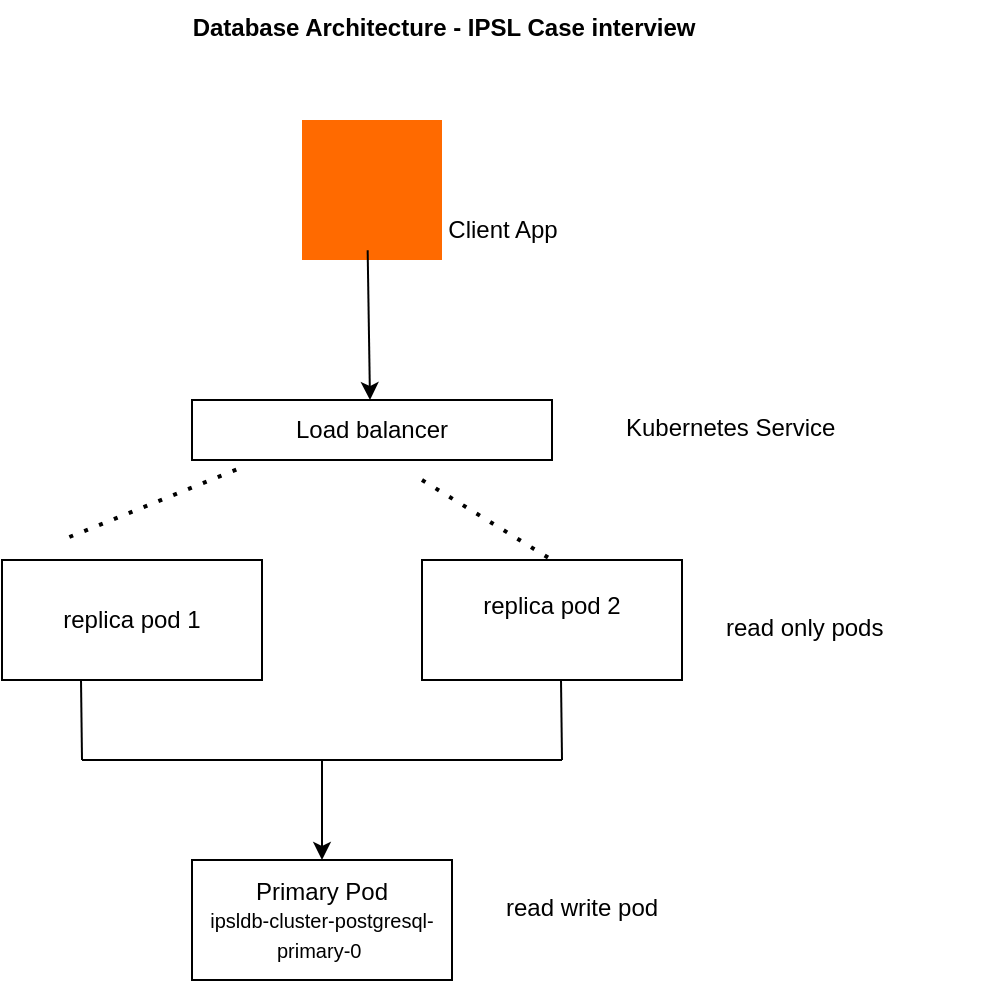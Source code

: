 <mxfile version="26.2.12">
  <diagram name="Page-1" id="cCT_nkpL7Fhufkuj1VJg">
    <mxGraphModel dx="1044" dy="527" grid="1" gridSize="10" guides="1" tooltips="1" connect="1" arrows="1" fold="1" page="1" pageScale="1" pageWidth="850" pageHeight="1100" math="0" shadow="0">
      <root>
        <mxCell id="0" />
        <mxCell id="1" parent="0" />
        <mxCell id="FS-qKcWpxtv8lHAOdf_1-1" value="" style="points=[];aspect=fixed;html=1;align=center;shadow=0;dashed=0;fillColor=#FF6A00;strokeColor=none;shape=mxgraph.alibaba_cloud.webplus_web_app_service;" parent="1" vertex="1">
          <mxGeometry x="390" y="80" width="70" height="70" as="geometry" />
        </mxCell>
        <mxCell id="FS-qKcWpxtv8lHAOdf_1-2" value="Load balancer" style="rounded=0;whiteSpace=wrap;html=1;" parent="1" vertex="1">
          <mxGeometry x="335" y="220" width="180" height="30" as="geometry" />
        </mxCell>
        <mxCell id="FS-qKcWpxtv8lHAOdf_1-3" value="" style="endArrow=classic;html=1;rounded=0;exitX=0.469;exitY=0.931;exitDx=0;exitDy=0;exitPerimeter=0;" parent="1" source="FS-qKcWpxtv8lHAOdf_1-1" edge="1">
          <mxGeometry width="50" height="50" relative="1" as="geometry">
            <mxPoint x="424" y="160" as="sourcePoint" />
            <mxPoint x="424" y="220" as="targetPoint" />
          </mxGeometry>
        </mxCell>
        <mxCell id="FS-qKcWpxtv8lHAOdf_1-4" value="Client App" style="text;html=1;align=center;verticalAlign=middle;resizable=0;points=[];autosize=1;strokeColor=none;fillColor=none;" parent="1" vertex="1">
          <mxGeometry x="450" y="120" width="80" height="30" as="geometry" />
        </mxCell>
        <mxCell id="FS-qKcWpxtv8lHAOdf_1-5" value="Kubernetes Service" style="text;whiteSpace=wrap;" parent="1" vertex="1">
          <mxGeometry x="550" y="220" width="140" height="40" as="geometry" />
        </mxCell>
        <mxCell id="ivFIAC95_RpvVgIWz3T0-2" value="Primary Pod&lt;div&gt;&lt;span style=&quot;line-height: 115%; font-family: Calibri, sans-serif;&quot;&gt;&lt;font style=&quot;font-size: 10px;&quot;&gt;ipsldb-cluster-postgresql-primary-0&amp;nbsp;&lt;/font&gt;&lt;/span&gt;&lt;/div&gt;" style="rounded=0;whiteSpace=wrap;html=1;" parent="1" vertex="1">
          <mxGeometry x="335" y="450" width="130" height="60" as="geometry" />
        </mxCell>
        <mxCell id="bbqy9v9eoCSNzsAu7G5P-1" value="replica pod 1" style="rounded=0;whiteSpace=wrap;html=1;" vertex="1" parent="1">
          <mxGeometry x="240" y="300" width="130" height="60" as="geometry" />
        </mxCell>
        <mxCell id="bbqy9v9eoCSNzsAu7G5P-2" value="replica pod 2&lt;div&gt;&lt;br&gt;&lt;/div&gt;" style="rounded=0;whiteSpace=wrap;html=1;" vertex="1" parent="1">
          <mxGeometry x="450" y="300" width="130" height="60" as="geometry" />
        </mxCell>
        <mxCell id="bbqy9v9eoCSNzsAu7G5P-6" value="" style="endArrow=none;dashed=1;html=1;dashPattern=1 3;strokeWidth=2;rounded=0;exitX=0.123;exitY=1.16;exitDx=0;exitDy=0;exitPerimeter=0;" edge="1" parent="1" source="FS-qKcWpxtv8lHAOdf_1-2">
          <mxGeometry width="50" height="50" relative="1" as="geometry">
            <mxPoint x="320" y="250" as="sourcePoint" />
            <mxPoint x="270" y="290" as="targetPoint" />
          </mxGeometry>
        </mxCell>
        <mxCell id="bbqy9v9eoCSNzsAu7G5P-10" value="" style="endArrow=none;dashed=1;html=1;dashPattern=1 3;strokeWidth=2;rounded=0;entryX=0.5;entryY=0;entryDx=0;entryDy=0;" edge="1" parent="1" target="bbqy9v9eoCSNzsAu7G5P-2">
          <mxGeometry width="50" height="50" relative="1" as="geometry">
            <mxPoint x="450" y="260" as="sourcePoint" />
            <mxPoint x="280" y="300" as="targetPoint" />
          </mxGeometry>
        </mxCell>
        <mxCell id="bbqy9v9eoCSNzsAu7G5P-12" value="" style="endArrow=none;html=1;rounded=0;" edge="1" parent="1">
          <mxGeometry width="50" height="50" relative="1" as="geometry">
            <mxPoint x="280" y="400" as="sourcePoint" />
            <mxPoint x="520" y="400" as="targetPoint" />
          </mxGeometry>
        </mxCell>
        <mxCell id="bbqy9v9eoCSNzsAu7G5P-13" value="" style="endArrow=none;html=1;rounded=0;entryX=0.25;entryY=1;entryDx=0;entryDy=0;" edge="1" parent="1">
          <mxGeometry width="50" height="50" relative="1" as="geometry">
            <mxPoint x="280" y="400" as="sourcePoint" />
            <mxPoint x="279.5" y="360" as="targetPoint" />
          </mxGeometry>
        </mxCell>
        <mxCell id="bbqy9v9eoCSNzsAu7G5P-14" value="" style="endArrow=none;html=1;rounded=0;entryX=0.25;entryY=1;entryDx=0;entryDy=0;" edge="1" parent="1">
          <mxGeometry width="50" height="50" relative="1" as="geometry">
            <mxPoint x="520" y="400" as="sourcePoint" />
            <mxPoint x="519.5" y="360" as="targetPoint" />
          </mxGeometry>
        </mxCell>
        <mxCell id="bbqy9v9eoCSNzsAu7G5P-15" value="" style="endArrow=classic;html=1;rounded=0;entryX=0.5;entryY=0;entryDx=0;entryDy=0;" edge="1" parent="1" target="ivFIAC95_RpvVgIWz3T0-2">
          <mxGeometry width="50" height="50" relative="1" as="geometry">
            <mxPoint x="400" y="400" as="sourcePoint" />
            <mxPoint x="450" y="350" as="targetPoint" />
          </mxGeometry>
        </mxCell>
        <mxCell id="bbqy9v9eoCSNzsAu7G5P-16" value="read only pods " style="text;whiteSpace=wrap;" vertex="1" parent="1">
          <mxGeometry x="600" y="320" width="140" height="40" as="geometry" />
        </mxCell>
        <mxCell id="bbqy9v9eoCSNzsAu7G5P-17" value="read write pod" style="text;whiteSpace=wrap;" vertex="1" parent="1">
          <mxGeometry x="490" y="460" width="140" height="40" as="geometry" />
        </mxCell>
        <mxCell id="bbqy9v9eoCSNzsAu7G5P-18" value=" Database Architecture - IPSL Case interview" style="text;whiteSpace=wrap;fontStyle=1" vertex="1" parent="1">
          <mxGeometry x="330" y="20" width="285" height="40" as="geometry" />
        </mxCell>
      </root>
    </mxGraphModel>
  </diagram>
</mxfile>
